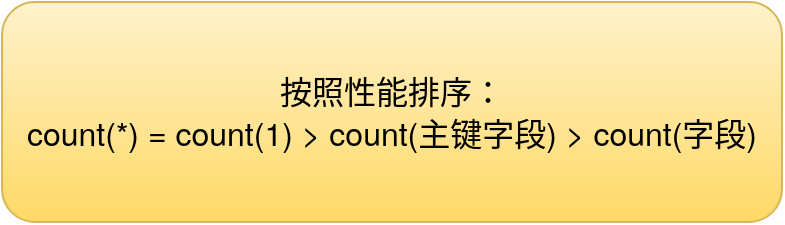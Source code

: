 <mxfile version="16.2.1" type="github">
  <diagram id="mj0M0st0dYmxVC5K6Ced" name="Page-1">
    <mxGraphModel dx="923" dy="594" grid="1" gridSize="10" guides="1" tooltips="1" connect="1" arrows="1" fold="1" page="1" pageScale="1" pageWidth="827" pageHeight="1169" math="0" shadow="0">
      <root>
        <mxCell id="0" />
        <mxCell id="1" parent="0" />
        <mxCell id="XtmpIoguSaSGadjG0y6x-1" value="&lt;span style=&quot;font-family: &amp;quot;helvetica neue&amp;quot;, helvetica, arial, sans-serif; font-size: 16px;&quot;&gt;按照性能排序：&lt;br style=&quot;font-size: 16px&quot;&gt;count(*) = count(1) &amp;gt; count(主键字段) &amp;gt; count(字段)&lt;/span&gt;" style="rounded=1;whiteSpace=wrap;html=1;fontSize=16;fillColor=#fff2cc;strokeColor=#d6b656;labelBackgroundColor=none;gradientColor=#ffd966;" vertex="1" parent="1">
          <mxGeometry x="120" y="120" width="390" height="110" as="geometry" />
        </mxCell>
      </root>
    </mxGraphModel>
  </diagram>
</mxfile>
